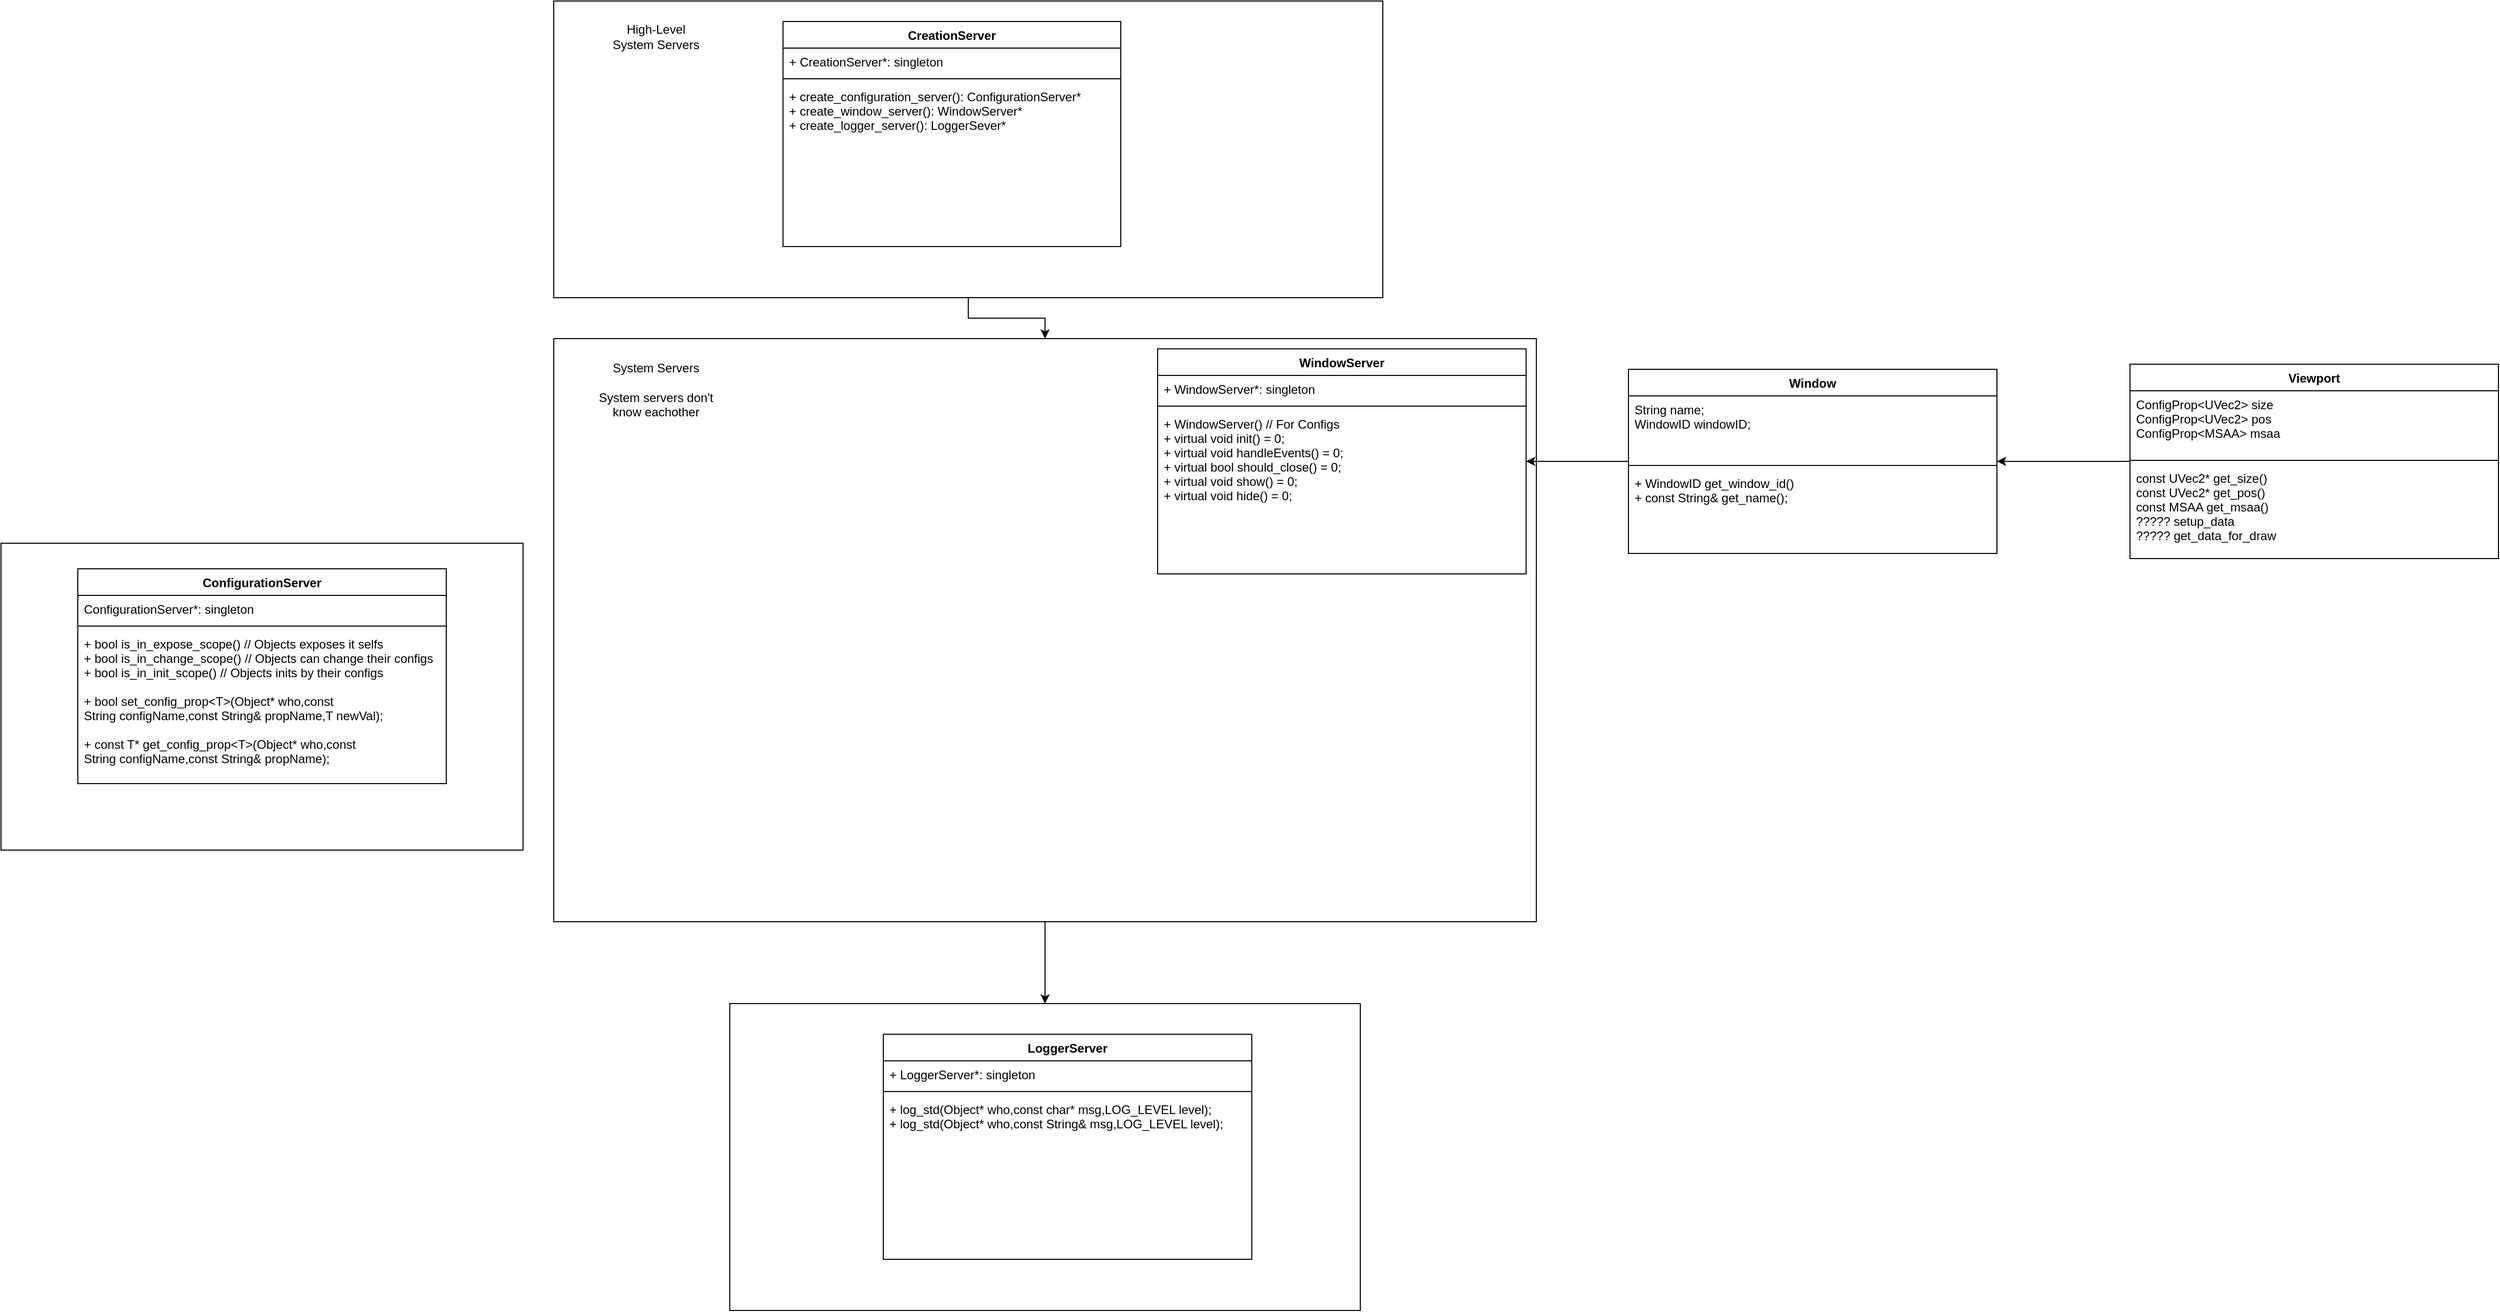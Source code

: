 <mxfile version="20.8.22" type="github">
  <diagram id="C5RBs43oDa-KdzZeNtuy" name="Page-1">
    <mxGraphModel dx="2927" dy="1146" grid="1" gridSize="10" guides="1" tooltips="1" connect="1" arrows="1" fold="1" page="1" pageScale="1" pageWidth="827" pageHeight="1169" math="0" shadow="0">
      <root>
        <mxCell id="WIyWlLk6GJQsqaUBKTNV-0" />
        <mxCell id="WIyWlLk6GJQsqaUBKTNV-1" parent="WIyWlLk6GJQsqaUBKTNV-0" />
        <mxCell id="CO3fcWUhtUYESh1zWTGP-30" style="edgeStyle=orthogonalEdgeStyle;rounded=0;orthogonalLoop=1;jettySize=auto;html=1;" edge="1" parent="WIyWlLk6GJQsqaUBKTNV-1" source="CO3fcWUhtUYESh1zWTGP-0" target="CO3fcWUhtUYESh1zWTGP-23">
          <mxGeometry relative="1" as="geometry" />
        </mxCell>
        <mxCell id="CO3fcWUhtUYESh1zWTGP-0" value="" style="rounded=0;whiteSpace=wrap;html=1;" vertex="1" parent="WIyWlLk6GJQsqaUBKTNV-1">
          <mxGeometry x="190" y="40" width="810" height="290" as="geometry" />
        </mxCell>
        <mxCell id="CO3fcWUhtUYESh1zWTGP-17" value="CreationServer" style="swimlane;fontStyle=1;align=center;verticalAlign=top;childLayout=stackLayout;horizontal=1;startSize=26;horizontalStack=0;resizeParent=1;resizeParentMax=0;resizeLast=0;collapsible=1;marginBottom=0;" vertex="1" parent="WIyWlLk6GJQsqaUBKTNV-1">
          <mxGeometry x="414" y="60" width="330" height="220" as="geometry" />
        </mxCell>
        <mxCell id="CO3fcWUhtUYESh1zWTGP-18" value="+ CreationServer*: singleton " style="text;strokeColor=none;fillColor=none;align=left;verticalAlign=top;spacingLeft=4;spacingRight=4;overflow=hidden;rotatable=0;points=[[0,0.5],[1,0.5]];portConstraint=eastwest;" vertex="1" parent="CO3fcWUhtUYESh1zWTGP-17">
          <mxGeometry y="26" width="330" height="26" as="geometry" />
        </mxCell>
        <mxCell id="CO3fcWUhtUYESh1zWTGP-19" value="" style="line;strokeWidth=1;fillColor=none;align=left;verticalAlign=middle;spacingTop=-1;spacingLeft=3;spacingRight=3;rotatable=0;labelPosition=right;points=[];portConstraint=eastwest;strokeColor=inherit;" vertex="1" parent="CO3fcWUhtUYESh1zWTGP-17">
          <mxGeometry y="52" width="330" height="8" as="geometry" />
        </mxCell>
        <mxCell id="CO3fcWUhtUYESh1zWTGP-20" value="+ create_configuration_server(): ConfigurationServer*&#xa;+ create_window_server(): WindowServer*&#xa;+ create_logger_server(): LoggerSever*" style="text;strokeColor=none;fillColor=none;align=left;verticalAlign=top;spacingLeft=4;spacingRight=4;overflow=hidden;rotatable=0;points=[[0,0.5],[1,0.5]];portConstraint=eastwest;" vertex="1" parent="CO3fcWUhtUYESh1zWTGP-17">
          <mxGeometry y="60" width="330" height="160" as="geometry" />
        </mxCell>
        <mxCell id="CO3fcWUhtUYESh1zWTGP-22" value="High-Level&lt;br&gt;System Servers" style="text;html=1;strokeColor=none;fillColor=none;align=center;verticalAlign=middle;whiteSpace=wrap;rounded=0;" vertex="1" parent="WIyWlLk6GJQsqaUBKTNV-1">
          <mxGeometry x="210" y="50" width="160" height="50" as="geometry" />
        </mxCell>
        <mxCell id="CO3fcWUhtUYESh1zWTGP-63" style="edgeStyle=orthogonalEdgeStyle;rounded=0;orthogonalLoop=1;jettySize=auto;html=1;" edge="1" parent="WIyWlLk6GJQsqaUBKTNV-1" source="CO3fcWUhtUYESh1zWTGP-23" target="CO3fcWUhtUYESh1zWTGP-58">
          <mxGeometry relative="1" as="geometry" />
        </mxCell>
        <mxCell id="CO3fcWUhtUYESh1zWTGP-23" value="" style="rounded=0;whiteSpace=wrap;html=1;" vertex="1" parent="WIyWlLk6GJQsqaUBKTNV-1">
          <mxGeometry x="190" y="370" width="960" height="570" as="geometry" />
        </mxCell>
        <mxCell id="CO3fcWUhtUYESh1zWTGP-25" value="System Servers&lt;br&gt;&lt;br&gt;System servers don&#39;t&lt;br&gt;know eachother" style="text;html=1;strokeColor=none;fillColor=none;align=center;verticalAlign=middle;whiteSpace=wrap;rounded=0;" vertex="1" parent="WIyWlLk6GJQsqaUBKTNV-1">
          <mxGeometry x="210" y="380" width="160" height="80" as="geometry" />
        </mxCell>
        <mxCell id="CO3fcWUhtUYESh1zWTGP-26" value="WindowServer" style="swimlane;fontStyle=1;align=center;verticalAlign=top;childLayout=stackLayout;horizontal=1;startSize=26;horizontalStack=0;resizeParent=1;resizeParentMax=0;resizeLast=0;collapsible=1;marginBottom=0;" vertex="1" parent="WIyWlLk6GJQsqaUBKTNV-1">
          <mxGeometry x="780" y="380" width="360" height="220" as="geometry" />
        </mxCell>
        <mxCell id="CO3fcWUhtUYESh1zWTGP-27" value="+ WindowServer*: singleton " style="text;strokeColor=none;fillColor=none;align=left;verticalAlign=top;spacingLeft=4;spacingRight=4;overflow=hidden;rotatable=0;points=[[0,0.5],[1,0.5]];portConstraint=eastwest;" vertex="1" parent="CO3fcWUhtUYESh1zWTGP-26">
          <mxGeometry y="26" width="360" height="26" as="geometry" />
        </mxCell>
        <mxCell id="CO3fcWUhtUYESh1zWTGP-28" value="" style="line;strokeWidth=1;fillColor=none;align=left;verticalAlign=middle;spacingTop=-1;spacingLeft=3;spacingRight=3;rotatable=0;labelPosition=right;points=[];portConstraint=eastwest;strokeColor=inherit;" vertex="1" parent="CO3fcWUhtUYESh1zWTGP-26">
          <mxGeometry y="52" width="360" height="8" as="geometry" />
        </mxCell>
        <mxCell id="CO3fcWUhtUYESh1zWTGP-29" value="+ WindowServer()   // For Configs  &#xa;+ virtual void init() = 0;&#xa;+ virtual void handleEvents() = 0;&#xa;+ virtual bool should_close() = 0;&#xa;+ virtual void show() = 0;&#xa;+ virtual void hide() = 0;&#xa;" style="text;strokeColor=none;fillColor=none;align=left;verticalAlign=top;spacingLeft=4;spacingRight=4;overflow=hidden;rotatable=0;points=[[0,0.5],[1,0.5]];portConstraint=eastwest;" vertex="1" parent="CO3fcWUhtUYESh1zWTGP-26">
          <mxGeometry y="60" width="360" height="160" as="geometry" />
        </mxCell>
        <mxCell id="CO3fcWUhtUYESh1zWTGP-41" style="edgeStyle=orthogonalEdgeStyle;rounded=0;orthogonalLoop=1;jettySize=auto;html=1;" edge="1" parent="WIyWlLk6GJQsqaUBKTNV-1" source="CO3fcWUhtUYESh1zWTGP-31" target="CO3fcWUhtUYESh1zWTGP-26">
          <mxGeometry relative="1" as="geometry" />
        </mxCell>
        <mxCell id="CO3fcWUhtUYESh1zWTGP-31" value="Window" style="swimlane;fontStyle=1;align=center;verticalAlign=top;childLayout=stackLayout;horizontal=1;startSize=26;horizontalStack=0;resizeParent=1;resizeParentMax=0;resizeLast=0;collapsible=1;marginBottom=0;" vertex="1" parent="WIyWlLk6GJQsqaUBKTNV-1">
          <mxGeometry x="1240" y="400" width="360" height="180" as="geometry" />
        </mxCell>
        <mxCell id="CO3fcWUhtUYESh1zWTGP-32" value="String name;&#xa;WindowID windowID;&#xa;" style="text;strokeColor=none;fillColor=none;align=left;verticalAlign=top;spacingLeft=4;spacingRight=4;overflow=hidden;rotatable=0;points=[[0,0.5],[1,0.5]];portConstraint=eastwest;" vertex="1" parent="CO3fcWUhtUYESh1zWTGP-31">
          <mxGeometry y="26" width="360" height="64" as="geometry" />
        </mxCell>
        <mxCell id="CO3fcWUhtUYESh1zWTGP-33" value="" style="line;strokeWidth=1;fillColor=none;align=left;verticalAlign=middle;spacingTop=-1;spacingLeft=3;spacingRight=3;rotatable=0;labelPosition=right;points=[];portConstraint=eastwest;strokeColor=inherit;" vertex="1" parent="CO3fcWUhtUYESh1zWTGP-31">
          <mxGeometry y="90" width="360" height="8" as="geometry" />
        </mxCell>
        <mxCell id="CO3fcWUhtUYESh1zWTGP-34" value="+ WindowID get_window_id()&#xa;+ const String&amp; get_name();&#xa;" style="text;strokeColor=none;fillColor=none;align=left;verticalAlign=top;spacingLeft=4;spacingRight=4;overflow=hidden;rotatable=0;points=[[0,0.5],[1,0.5]];portConstraint=eastwest;" vertex="1" parent="CO3fcWUhtUYESh1zWTGP-31">
          <mxGeometry y="98" width="360" height="82" as="geometry" />
        </mxCell>
        <mxCell id="CO3fcWUhtUYESh1zWTGP-40" style="edgeStyle=orthogonalEdgeStyle;rounded=0;orthogonalLoop=1;jettySize=auto;html=1;" edge="1" parent="WIyWlLk6GJQsqaUBKTNV-1" source="CO3fcWUhtUYESh1zWTGP-35" target="CO3fcWUhtUYESh1zWTGP-31">
          <mxGeometry relative="1" as="geometry" />
        </mxCell>
        <mxCell id="CO3fcWUhtUYESh1zWTGP-35" value="Viewport" style="swimlane;fontStyle=1;align=center;verticalAlign=top;childLayout=stackLayout;horizontal=1;startSize=26;horizontalStack=0;resizeParent=1;resizeParentMax=0;resizeLast=0;collapsible=1;marginBottom=0;" vertex="1" parent="WIyWlLk6GJQsqaUBKTNV-1">
          <mxGeometry x="1730" y="395" width="360" height="190" as="geometry" />
        </mxCell>
        <mxCell id="CO3fcWUhtUYESh1zWTGP-36" value="ConfigProp&lt;UVec2&gt; size&#xa;ConfigProp&lt;UVec2&gt; pos&#xa;ConfigProp&lt;MSAA&gt; msaa&#xa;" style="text;strokeColor=none;fillColor=none;align=left;verticalAlign=top;spacingLeft=4;spacingRight=4;overflow=hidden;rotatable=0;points=[[0,0.5],[1,0.5]];portConstraint=eastwest;" vertex="1" parent="CO3fcWUhtUYESh1zWTGP-35">
          <mxGeometry y="26" width="360" height="64" as="geometry" />
        </mxCell>
        <mxCell id="CO3fcWUhtUYESh1zWTGP-37" value="" style="line;strokeWidth=1;fillColor=none;align=left;verticalAlign=middle;spacingTop=-1;spacingLeft=3;spacingRight=3;rotatable=0;labelPosition=right;points=[];portConstraint=eastwest;strokeColor=inherit;" vertex="1" parent="CO3fcWUhtUYESh1zWTGP-35">
          <mxGeometry y="90" width="360" height="8" as="geometry" />
        </mxCell>
        <mxCell id="CO3fcWUhtUYESh1zWTGP-38" value="const UVec2* get_size()&#xa;const UVec2* get_pos()&#xa;const MSAA get_msaa()&#xa;????? setup_data&#xa;????? get_data_for_draw&#xa;" style="text;strokeColor=none;fillColor=none;align=left;verticalAlign=top;spacingLeft=4;spacingRight=4;overflow=hidden;rotatable=0;points=[[0,0.5],[1,0.5]];portConstraint=eastwest;" vertex="1" parent="CO3fcWUhtUYESh1zWTGP-35">
          <mxGeometry y="98" width="360" height="92" as="geometry" />
        </mxCell>
        <mxCell id="CO3fcWUhtUYESh1zWTGP-57" value="" style="rounded=0;whiteSpace=wrap;html=1;" vertex="1" parent="WIyWlLk6GJQsqaUBKTNV-1">
          <mxGeometry x="-350" y="570" width="510" height="300" as="geometry" />
        </mxCell>
        <mxCell id="CO3fcWUhtUYESh1zWTGP-53" value="ConfigurationServer" style="swimlane;fontStyle=1;align=center;verticalAlign=top;childLayout=stackLayout;horizontal=1;startSize=26;horizontalStack=0;resizeParent=1;resizeParentMax=0;resizeLast=0;collapsible=1;marginBottom=0;" vertex="1" parent="WIyWlLk6GJQsqaUBKTNV-1">
          <mxGeometry x="-275" y="595" width="360" height="210" as="geometry" />
        </mxCell>
        <mxCell id="CO3fcWUhtUYESh1zWTGP-54" value="ConfigurationServer*: singleton " style="text;strokeColor=none;fillColor=none;align=left;verticalAlign=top;spacingLeft=4;spacingRight=4;overflow=hidden;rotatable=0;points=[[0,0.5],[1,0.5]];portConstraint=eastwest;" vertex="1" parent="CO3fcWUhtUYESh1zWTGP-53">
          <mxGeometry y="26" width="360" height="26" as="geometry" />
        </mxCell>
        <mxCell id="CO3fcWUhtUYESh1zWTGP-55" value="" style="line;strokeWidth=1;fillColor=none;align=left;verticalAlign=middle;spacingTop=-1;spacingLeft=3;spacingRight=3;rotatable=0;labelPosition=right;points=[];portConstraint=eastwest;strokeColor=inherit;" vertex="1" parent="CO3fcWUhtUYESh1zWTGP-53">
          <mxGeometry y="52" width="360" height="8" as="geometry" />
        </mxCell>
        <mxCell id="CO3fcWUhtUYESh1zWTGP-56" value="+ bool is_in_expose_scope() // Objects exposes it selfs&#xa;+ bool is_in_change_scope() // Objects can change their configs&#xa;+ bool is_in_init_scope() // Objects inits by their configs&#xa;&#xa;+ bool set_config_prop&lt;T&gt;(Object* who,const &#xa;String configName,const String&amp; propName,T newVal);&#xa;&#xa;+ const T* get_config_prop&lt;T&gt;(Object* who,const&#xa;String configName,const String&amp; propName);&#xa;&#xa;" style="text;strokeColor=none;fillColor=none;align=left;verticalAlign=top;spacingLeft=4;spacingRight=4;overflow=hidden;rotatable=0;points=[[0,0.5],[1,0.5]];portConstraint=eastwest;" vertex="1" parent="CO3fcWUhtUYESh1zWTGP-53">
          <mxGeometry y="60" width="360" height="150" as="geometry" />
        </mxCell>
        <mxCell id="CO3fcWUhtUYESh1zWTGP-58" value="" style="rounded=0;whiteSpace=wrap;html=1;" vertex="1" parent="WIyWlLk6GJQsqaUBKTNV-1">
          <mxGeometry x="362" y="1020" width="616" height="300" as="geometry" />
        </mxCell>
        <mxCell id="CO3fcWUhtUYESh1zWTGP-59" value="LoggerServer" style="swimlane;fontStyle=1;align=center;verticalAlign=top;childLayout=stackLayout;horizontal=1;startSize=26;horizontalStack=0;resizeParent=1;resizeParentMax=0;resizeLast=0;collapsible=1;marginBottom=0;" vertex="1" parent="WIyWlLk6GJQsqaUBKTNV-1">
          <mxGeometry x="512" y="1050" width="360" height="220" as="geometry" />
        </mxCell>
        <mxCell id="CO3fcWUhtUYESh1zWTGP-60" value="+ LoggerServer*: singleton " style="text;strokeColor=none;fillColor=none;align=left;verticalAlign=top;spacingLeft=4;spacingRight=4;overflow=hidden;rotatable=0;points=[[0,0.5],[1,0.5]];portConstraint=eastwest;" vertex="1" parent="CO3fcWUhtUYESh1zWTGP-59">
          <mxGeometry y="26" width="360" height="26" as="geometry" />
        </mxCell>
        <mxCell id="CO3fcWUhtUYESh1zWTGP-61" value="" style="line;strokeWidth=1;fillColor=none;align=left;verticalAlign=middle;spacingTop=-1;spacingLeft=3;spacingRight=3;rotatable=0;labelPosition=right;points=[];portConstraint=eastwest;strokeColor=inherit;" vertex="1" parent="CO3fcWUhtUYESh1zWTGP-59">
          <mxGeometry y="52" width="360" height="8" as="geometry" />
        </mxCell>
        <mxCell id="CO3fcWUhtUYESh1zWTGP-62" value="+ log_std(Object* who,const char* msg,LOG_LEVEL level);&#xa;+ log_std(Object* who,const String&amp; msg,LOG_LEVEL level);&#xa;" style="text;strokeColor=none;fillColor=none;align=left;verticalAlign=top;spacingLeft=4;spacingRight=4;overflow=hidden;rotatable=0;points=[[0,0.5],[1,0.5]];portConstraint=eastwest;" vertex="1" parent="CO3fcWUhtUYESh1zWTGP-59">
          <mxGeometry y="60" width="360" height="160" as="geometry" />
        </mxCell>
      </root>
    </mxGraphModel>
  </diagram>
</mxfile>
